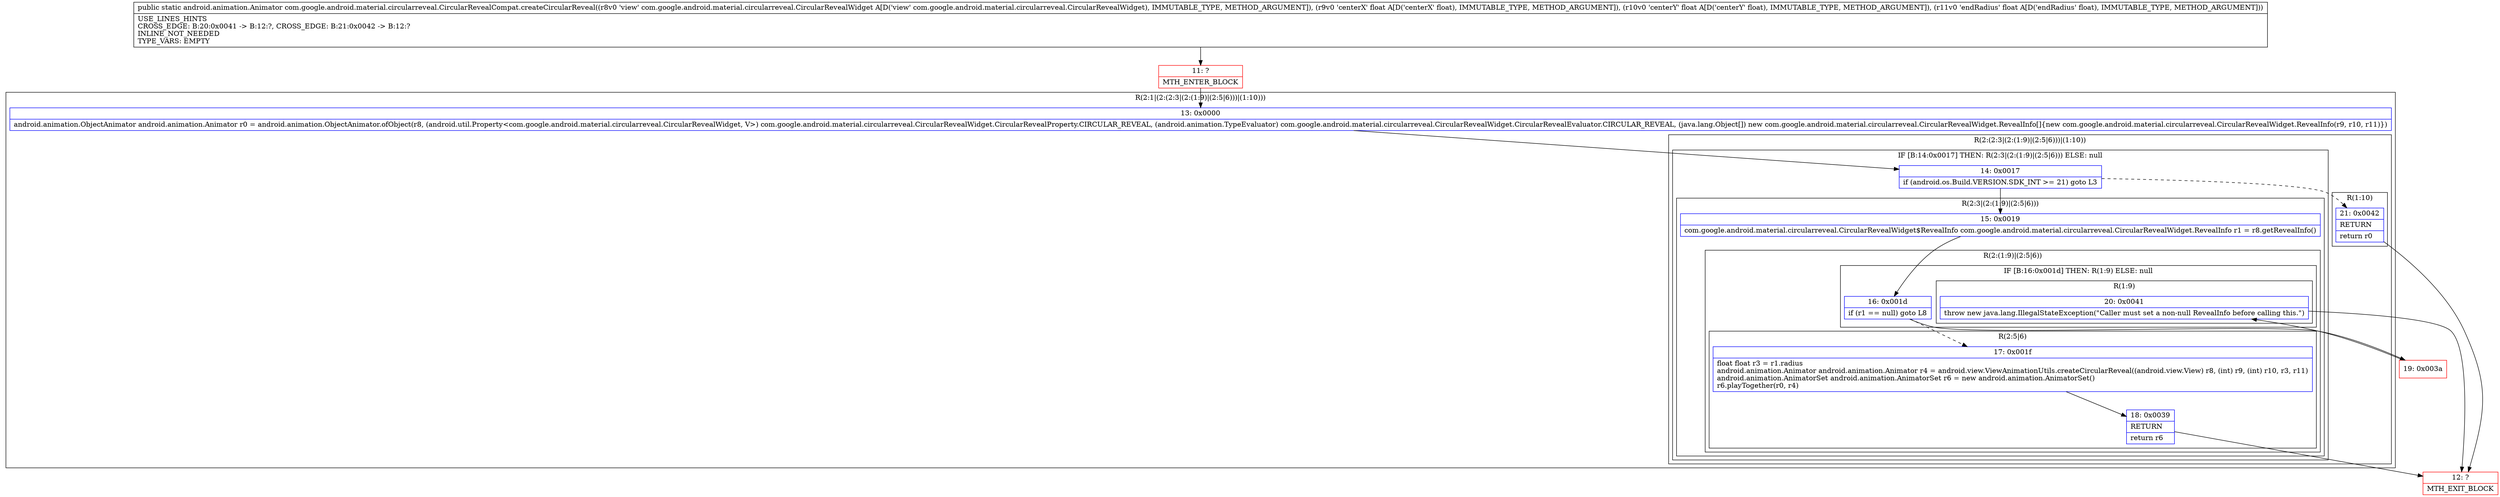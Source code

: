 digraph "CFG forcom.google.android.material.circularreveal.CircularRevealCompat.createCircularReveal(Lcom\/google\/android\/material\/circularreveal\/CircularRevealWidget;FFF)Landroid\/animation\/Animator;" {
subgraph cluster_Region_318545699 {
label = "R(2:1|(2:(2:3|(2:(1:9)|(2:5|6)))|(1:10)))";
node [shape=record,color=blue];
Node_13 [shape=record,label="{13\:\ 0x0000|android.animation.ObjectAnimator android.animation.Animator r0 = android.animation.ObjectAnimator.ofObject(r8, (android.util.Property\<com.google.android.material.circularreveal.CircularRevealWidget, V\>) com.google.android.material.circularreveal.CircularRevealWidget.CircularRevealProperty.CIRCULAR_REVEAL, (android.animation.TypeEvaluator) com.google.android.material.circularreveal.CircularRevealWidget.CircularRevealEvaluator.CIRCULAR_REVEAL, (java.lang.Object[]) new com.google.android.material.circularreveal.CircularRevealWidget.RevealInfo[]\{new com.google.android.material.circularreveal.CircularRevealWidget.RevealInfo(r9, r10, r11)\})\l}"];
subgraph cluster_Region_297299012 {
label = "R(2:(2:3|(2:(1:9)|(2:5|6)))|(1:10))";
node [shape=record,color=blue];
subgraph cluster_IfRegion_1416936511 {
label = "IF [B:14:0x0017] THEN: R(2:3|(2:(1:9)|(2:5|6))) ELSE: null";
node [shape=record,color=blue];
Node_14 [shape=record,label="{14\:\ 0x0017|if (android.os.Build.VERSION.SDK_INT \>= 21) goto L3\l}"];
subgraph cluster_Region_459993174 {
label = "R(2:3|(2:(1:9)|(2:5|6)))";
node [shape=record,color=blue];
Node_15 [shape=record,label="{15\:\ 0x0019|com.google.android.material.circularreveal.CircularRevealWidget$RevealInfo com.google.android.material.circularreveal.CircularRevealWidget.RevealInfo r1 = r8.getRevealInfo()\l}"];
subgraph cluster_Region_601544765 {
label = "R(2:(1:9)|(2:5|6))";
node [shape=record,color=blue];
subgraph cluster_IfRegion_1838772639 {
label = "IF [B:16:0x001d] THEN: R(1:9) ELSE: null";
node [shape=record,color=blue];
Node_16 [shape=record,label="{16\:\ 0x001d|if (r1 == null) goto L8\l}"];
subgraph cluster_Region_1697688538 {
label = "R(1:9)";
node [shape=record,color=blue];
Node_20 [shape=record,label="{20\:\ 0x0041|throw new java.lang.IllegalStateException(\"Caller must set a non\-null RevealInfo before calling this.\")\l}"];
}
}
subgraph cluster_Region_577900901 {
label = "R(2:5|6)";
node [shape=record,color=blue];
Node_17 [shape=record,label="{17\:\ 0x001f|float float r3 = r1.radius\landroid.animation.Animator android.animation.Animator r4 = android.view.ViewAnimationUtils.createCircularReveal((android.view.View) r8, (int) r9, (int) r10, r3, r11)\landroid.animation.AnimatorSet android.animation.AnimatorSet r6 = new android.animation.AnimatorSet()\lr6.playTogether(r0, r4)\l}"];
Node_18 [shape=record,label="{18\:\ 0x0039|RETURN\l|return r6\l}"];
}
}
}
}
subgraph cluster_Region_1615431630 {
label = "R(1:10)";
node [shape=record,color=blue];
Node_21 [shape=record,label="{21\:\ 0x0042|RETURN\l|return r0\l}"];
}
}
}
Node_11 [shape=record,color=red,label="{11\:\ ?|MTH_ENTER_BLOCK\l}"];
Node_12 [shape=record,color=red,label="{12\:\ ?|MTH_EXIT_BLOCK\l}"];
Node_19 [shape=record,color=red,label="{19\:\ 0x003a}"];
MethodNode[shape=record,label="{public static android.animation.Animator com.google.android.material.circularreveal.CircularRevealCompat.createCircularReveal((r8v0 'view' com.google.android.material.circularreveal.CircularRevealWidget A[D('view' com.google.android.material.circularreveal.CircularRevealWidget), IMMUTABLE_TYPE, METHOD_ARGUMENT]), (r9v0 'centerX' float A[D('centerX' float), IMMUTABLE_TYPE, METHOD_ARGUMENT]), (r10v0 'centerY' float A[D('centerY' float), IMMUTABLE_TYPE, METHOD_ARGUMENT]), (r11v0 'endRadius' float A[D('endRadius' float), IMMUTABLE_TYPE, METHOD_ARGUMENT]))  | USE_LINES_HINTS\lCROSS_EDGE: B:20:0x0041 \-\> B:12:?, CROSS_EDGE: B:21:0x0042 \-\> B:12:?\lINLINE_NOT_NEEDED\lTYPE_VARS: EMPTY\l}"];
MethodNode -> Node_11;Node_13 -> Node_14;
Node_14 -> Node_15;
Node_14 -> Node_21[style=dashed];
Node_15 -> Node_16;
Node_16 -> Node_17[style=dashed];
Node_16 -> Node_19;
Node_20 -> Node_12;
Node_17 -> Node_18;
Node_18 -> Node_12;
Node_21 -> Node_12;
Node_11 -> Node_13;
Node_19 -> Node_20;
}

